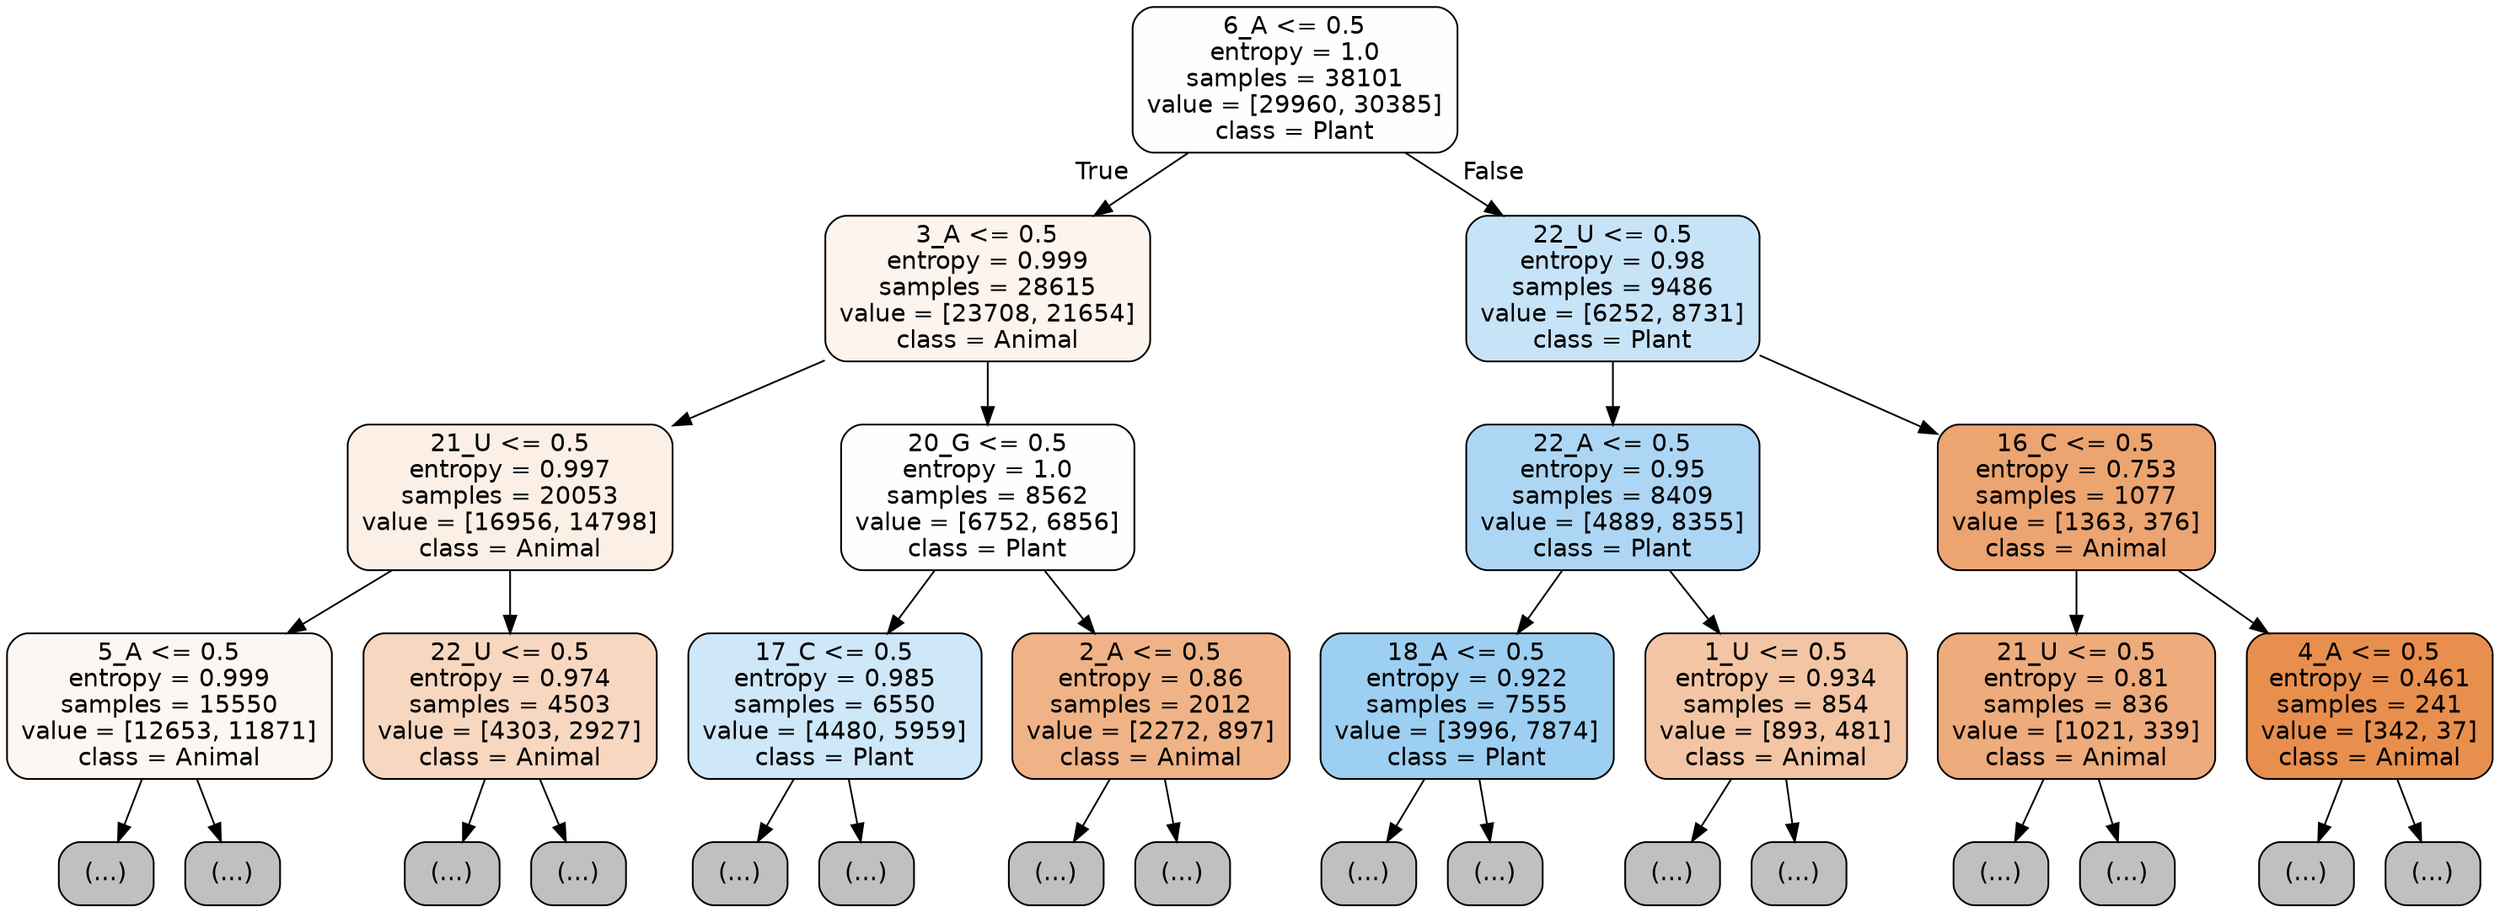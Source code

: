 digraph Tree {
node [shape=box, style="filled, rounded", color="black", fontname="helvetica"] ;
edge [fontname="helvetica"] ;
0 [label="6_A <= 0.5\nentropy = 1.0\nsamples = 38101\nvalue = [29960, 30385]\nclass = Plant", fillcolor="#fcfeff"] ;
1 [label="3_A <= 0.5\nentropy = 0.999\nsamples = 28615\nvalue = [23708, 21654]\nclass = Animal", fillcolor="#fdf4ee"] ;
0 -> 1 [labeldistance=2.5, labelangle=45, headlabel="True"] ;
2 [label="21_U <= 0.5\nentropy = 0.997\nsamples = 20053\nvalue = [16956, 14798]\nclass = Animal", fillcolor="#fcefe6"] ;
1 -> 2 ;
3 [label="5_A <= 0.5\nentropy = 0.999\nsamples = 15550\nvalue = [12653, 11871]\nclass = Animal", fillcolor="#fdf7f3"] ;
2 -> 3 ;
4 [label="(...)", fillcolor="#C0C0C0"] ;
3 -> 4 ;
5861 [label="(...)", fillcolor="#C0C0C0"] ;
3 -> 5861 ;
7650 [label="22_U <= 0.5\nentropy = 0.974\nsamples = 4503\nvalue = [4303, 2927]\nclass = Animal", fillcolor="#f7d7c0"] ;
2 -> 7650 ;
7651 [label="(...)", fillcolor="#C0C0C0"] ;
7650 -> 7651 ;
9372 [label="(...)", fillcolor="#C0C0C0"] ;
7650 -> 9372 ;
9651 [label="20_G <= 0.5\nentropy = 1.0\nsamples = 8562\nvalue = [6752, 6856]\nclass = Plant", fillcolor="#fcfeff"] ;
1 -> 9651 ;
9652 [label="17_C <= 0.5\nentropy = 0.985\nsamples = 6550\nvalue = [4480, 5959]\nclass = Plant", fillcolor="#cee7f9"] ;
9651 -> 9652 ;
9653 [label="(...)", fillcolor="#C0C0C0"] ;
9652 -> 9653 ;
11606 [label="(...)", fillcolor="#C0C0C0"] ;
9652 -> 11606 ;
12139 [label="2_A <= 0.5\nentropy = 0.86\nsamples = 2012\nvalue = [2272, 897]\nclass = Animal", fillcolor="#efb387"] ;
9651 -> 12139 ;
12140 [label="(...)", fillcolor="#C0C0C0"] ;
12139 -> 12140 ;
12793 [label="(...)", fillcolor="#C0C0C0"] ;
12139 -> 12793 ;
13024 [label="22_U <= 0.5\nentropy = 0.98\nsamples = 9486\nvalue = [6252, 8731]\nclass = Plant", fillcolor="#c7e3f8"] ;
0 -> 13024 [labeldistance=2.5, labelangle=-45, headlabel="False"] ;
13025 [label="22_A <= 0.5\nentropy = 0.95\nsamples = 8409\nvalue = [4889, 8355]\nclass = Plant", fillcolor="#add6f4"] ;
13024 -> 13025 ;
13026 [label="18_A <= 0.5\nentropy = 0.922\nsamples = 7555\nvalue = [3996, 7874]\nclass = Plant", fillcolor="#9dcff2"] ;
13025 -> 13026 ;
13027 [label="(...)", fillcolor="#C0C0C0"] ;
13026 -> 13027 ;
15236 [label="(...)", fillcolor="#C0C0C0"] ;
13026 -> 15236 ;
15881 [label="1_U <= 0.5\nentropy = 0.934\nsamples = 854\nvalue = [893, 481]\nclass = Animal", fillcolor="#f3c5a4"] ;
13025 -> 15881 ;
15882 [label="(...)", fillcolor="#C0C0C0"] ;
15881 -> 15882 ;
16125 [label="(...)", fillcolor="#C0C0C0"] ;
15881 -> 16125 ;
16336 [label="16_C <= 0.5\nentropy = 0.753\nsamples = 1077\nvalue = [1363, 376]\nclass = Animal", fillcolor="#eca470"] ;
13024 -> 16336 ;
16337 [label="21_U <= 0.5\nentropy = 0.81\nsamples = 836\nvalue = [1021, 339]\nclass = Animal", fillcolor="#eeab7b"] ;
16336 -> 16337 ;
16338 [label="(...)", fillcolor="#C0C0C0"] ;
16337 -> 16338 ;
16625 [label="(...)", fillcolor="#C0C0C0"] ;
16337 -> 16625 ;
16728 [label="4_A <= 0.5\nentropy = 0.461\nsamples = 241\nvalue = [342, 37]\nclass = Animal", fillcolor="#e88f4e"] ;
16336 -> 16728 ;
16729 [label="(...)", fillcolor="#C0C0C0"] ;
16728 -> 16729 ;
16804 [label="(...)", fillcolor="#C0C0C0"] ;
16728 -> 16804 ;
}